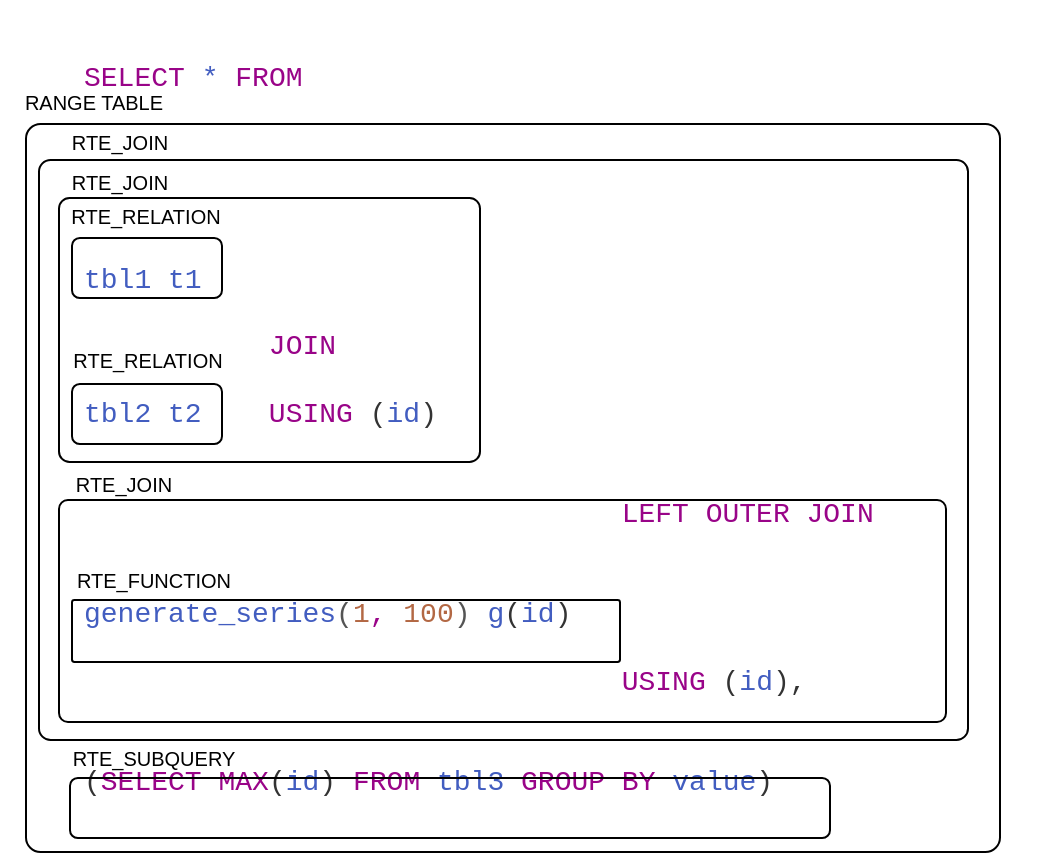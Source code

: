 <mxfile version="24.7.8">
  <diagram name="Страница — 1" id="Zvr2eW7H0rXLNG6UFAMz">
    <mxGraphModel dx="980" dy="406" grid="1" gridSize="10" guides="1" tooltips="1" connect="1" arrows="1" fold="1" page="1" pageScale="1" pageWidth="827" pageHeight="1169" math="0" shadow="0">
      <root>
        <mxCell id="0" />
        <mxCell id="1" parent="0" />
        <UserObject label="&lt;div style=&quot;font-size: 14px;&quot;&gt;&lt;span style=&quot;background-color: initial; font-size: 14px;&quot;&gt;&lt;font color=&quot;#990488&quot; style=&quot;font-size: 14px;&quot;&gt;SELECT&lt;/font&gt;&amp;nbsp;&lt;font color=&quot;#425dc0&quot; style=&quot;font-size: 14px;&quot;&gt;*&lt;/font&gt;&lt;font color=&quot;#990488&quot; style=&quot;font-size: 14px;&quot;&gt;&amp;nbsp;FROM&lt;/font&gt;&lt;/span&gt;&lt;/div&gt;&lt;div style=&quot;font-size: 14px;&quot;&gt;&lt;span style=&quot;background-color: initial; font-size: 14px;&quot;&gt;&lt;br style=&quot;font-size: 14px;&quot;&gt;&lt;/span&gt;&lt;/div&gt;&lt;div style=&quot;font-size: 14px;&quot;&gt;&lt;span style=&quot;background-color: initial; font-size: 14px;&quot;&gt;&amp;nbsp;&lt;/span&gt;&lt;/div&gt;&lt;div style=&quot;font-size: 14px;&quot;&gt;&lt;span style=&quot;background-color: initial; font-size: 14px;&quot;&gt;&lt;font color=&quot;#425dc0&quot; style=&quot;font-size: 14px;&quot;&gt;&lt;br style=&quot;font-size: 14px;&quot;&gt;&lt;/font&gt;&lt;/span&gt;&lt;/div&gt;&lt;div style=&quot;font-size: 14px;&quot;&gt;&lt;span style=&quot;background-color: initial; font-size: 14px;&quot;&gt;&lt;font color=&quot;#425dc0&quot; style=&quot;font-size: 14px;&quot;&gt;&lt;br style=&quot;font-size: 14px;&quot;&gt;&lt;/font&gt;&lt;/span&gt;&lt;/div&gt;&lt;div style=&quot;font-size: 14px;&quot;&gt;&lt;span style=&quot;background-color: initial; font-size: 14px;&quot;&gt;&lt;font color=&quot;#425dc0&quot; style=&quot;font-size: 14px;&quot;&gt;&lt;br style=&quot;font-size: 14px;&quot;&gt;&lt;/font&gt;&lt;/span&gt;&lt;/div&gt;&lt;div style=&quot;font-size: 14px;&quot;&gt;&lt;span style=&quot;background-color: initial; font-size: 14px;&quot;&gt;&lt;font color=&quot;#425dc0&quot; style=&quot;font-size: 14px;&quot;&gt;tbl1 t1&lt;/font&gt;&lt;font color=&quot;#990488&quot; style=&quot;font-size: 14px;&quot;&gt;&amp;nbsp;&lt;/font&gt;&lt;/span&gt;&lt;/div&gt;&lt;div style=&quot;font-size: 14px;&quot;&gt;&lt;span style=&quot;background-color: initial; color: rgb(153, 4, 136); font-size: 14px;&quot;&gt;&lt;br style=&quot;font-size: 14px;&quot;&gt;&lt;/span&gt;&lt;/div&gt;&lt;div style=&quot;font-size: 14px;&quot;&gt;&lt;span style=&quot;background-color: initial; color: rgb(153, 4, 136); font-size: 14px;&quot;&gt;&lt;span style=&quot;white-space: pre; font-size: 14px;&quot;&gt;&#x9;&lt;/span&gt;&amp;nbsp; &amp;nbsp;JOIN&amp;nbsp;&lt;/span&gt;&lt;/div&gt;&lt;div style=&quot;font-size: 14px;&quot;&gt;&lt;span style=&quot;background-color: initial; color: rgb(66, 93, 192); font-size: 14px;&quot;&gt;&lt;br style=&quot;font-size: 14px;&quot;&gt;&lt;/span&gt;&lt;/div&gt;&lt;div style=&quot;font-size: 14px;&quot;&gt;&lt;span style=&quot;background-color: initial; color: rgb(66, 93, 192); font-size: 14px;&quot;&gt;tbl2 t2&amp;nbsp; &amp;nbsp;&amp;nbsp;&lt;/span&gt;&lt;font color=&quot;#990488&quot; style=&quot;background-color: initial; font-size: 14px;&quot;&gt;USING&lt;/font&gt;&lt;span style=&quot;background-color: initial; color: rgb(66, 93, 192); font-size: 14px;&quot;&gt;&amp;nbsp;&lt;/span&gt;&lt;font color=&quot;#333333&quot; style=&quot;background-color: initial; color: rgb(51, 51, 51); font-size: 14px;&quot;&gt;(&lt;/font&gt;&lt;font color=&quot;#425dc0&quot; style=&quot;background-color: initial; font-size: 14px;&quot;&gt;id&lt;/font&gt;&lt;font color=&quot;#333333&quot; style=&quot;background-color: initial; color: rgb(51, 51, 51); font-size: 14px;&quot;&gt;)&lt;/font&gt;&lt;br style=&quot;font-size: 14px;&quot;&gt;&lt;/div&gt;&lt;div style=&quot;color: rgb(51, 51, 51); font-size: 14px;&quot;&gt;&lt;font color=&quot;#333333&quot; style=&quot;font-size: 14px;&quot;&gt;&lt;br style=&quot;font-size: 14px;&quot;&gt;&lt;/font&gt;&lt;/div&gt;&lt;div style=&quot;font-size: 14px;&quot;&gt;&lt;br style=&quot;font-size: 14px;&quot;&gt;&lt;/div&gt;&lt;div style=&quot;font-size: 14px;&quot;&gt;&lt;font color=&quot;#990488&quot; style=&quot;font-size: 14px;&quot;&gt;&lt;span style=&quot;white-space: pre; font-size: 14px;&quot;&gt;&#x9;&lt;/span&gt;&lt;span style=&quot;white-space: pre; font-size: 14px;&quot;&gt;&#x9;&lt;/span&gt;&lt;span style=&quot;white-space: pre; font-size: 14px;&quot;&gt;&#x9;&lt;/span&gt;&lt;span style=&quot;white-space: pre; font-size: 14px;&quot;&gt;&#x9;&lt;/span&gt;LEFT OUTER JOIN&lt;/font&gt;&lt;/div&gt;&lt;div style=&quot;font-size: 14px;&quot;&gt;&lt;font color=&quot;#990488&quot; style=&quot;font-size: 14px;&quot;&gt;&lt;br style=&quot;font-size: 14px;&quot;&gt;&lt;/font&gt;&lt;/div&gt;&lt;div style=&quot;font-size: 14px;&quot;&gt;&lt;font color=&quot;#425dc0&quot; style=&quot;font-size: 14px;&quot;&gt;&lt;br style=&quot;font-size: 14px;&quot;&gt;&lt;/font&gt;&lt;/div&gt;&lt;div style=&quot;font-size: 14px;&quot;&gt;&lt;font color=&quot;#425dc0&quot; style=&quot;font-size: 14px;&quot;&gt;generate_series&lt;/font&gt;&lt;font color=&quot;#545454&quot; style=&quot;font-size: 14px;&quot;&gt;(&lt;/font&gt;&lt;font color=&quot;#b36844&quot; style=&quot;font-size: 14px;&quot;&gt;1&lt;/font&gt;&lt;font color=&quot;#990488&quot; style=&quot;font-size: 14px;&quot;&gt;, &lt;/font&gt;&lt;font color=&quot;#b36844&quot; style=&quot;font-size: 14px;&quot;&gt;100&lt;/font&gt;&lt;font color=&quot;#545454&quot; style=&quot;font-size: 14px;&quot;&gt;)&lt;/font&gt;&lt;font color=&quot;#990488&quot; style=&quot;font-size: 14px;&quot;&gt; &lt;/font&gt;&lt;font color=&quot;#425dc0&quot; style=&quot;font-size: 14px;&quot;&gt;g&lt;/font&gt;&lt;font color=&quot;#333333&quot; style=&quot;background-color: initial; color: rgb(51, 51, 51); font-size: 14px;&quot;&gt;(&lt;/font&gt;&lt;font color=&quot;#425dc0&quot; style=&quot;background-color: initial; font-size: 14px;&quot;&gt;id&lt;/font&gt;&lt;font color=&quot;#333333&quot; style=&quot;background-color: initial; color: rgb(51, 51, 51); font-size: 14px;&quot;&gt;)&lt;/font&gt;&lt;/div&gt;&lt;div style=&quot;font-size: 14px;&quot;&gt;&lt;font color=&quot;#990488&quot; style=&quot;font-size: 14px;&quot;&gt;&lt;br style=&quot;font-size: 14px;&quot;&gt;&lt;/font&gt;&lt;/div&gt;&lt;div style=&quot;font-size: 14px;&quot;&gt;&lt;font color=&quot;#990488&quot; style=&quot;font-size: 14px;&quot;&gt;&amp;nbsp; &amp;nbsp; &amp;nbsp; &amp;nbsp; &amp;nbsp; &amp;nbsp; &amp;nbsp; &amp;nbsp; &amp;nbsp; &amp;nbsp; &amp;nbsp; &amp;nbsp; &amp;nbsp; &amp;nbsp; &amp;nbsp; &amp;nbsp; USING&amp;nbsp;&lt;/font&gt;&lt;font color=&quot;#333333&quot; style=&quot;background-color: initial; color: rgb(51, 51, 51); font-size: 14px;&quot;&gt;(&lt;/font&gt;&lt;font color=&quot;#425dc0&quot; style=&quot;background-color: initial; font-size: 14px;&quot;&gt;id&lt;/font&gt;&lt;font color=&quot;#333333&quot; style=&quot;background-color: initial; color: rgb(51, 51, 51); font-size: 14px;&quot;&gt;),&lt;/font&gt;&lt;/div&gt;&lt;div style=&quot;color: rgb(51, 51, 51); font-size: 14px;&quot;&gt;&lt;font color=&quot;#333333&quot; style=&quot;font-size: 14px;&quot;&gt;&lt;br style=&quot;font-size: 14px;&quot;&gt;&lt;/font&gt;&lt;/div&gt;&lt;font color=&quot;#333333&quot; style=&quot;font-size: 14px;&quot;&gt;&lt;div style=&quot;font-size: 14px;&quot;&gt;&lt;font color=&quot;#333333&quot; style=&quot;font-size: 14px;&quot;&gt;&lt;br style=&quot;font-size: 14px;&quot;&gt;&lt;/font&gt;&lt;/div&gt;(&lt;/font&gt;&lt;font color=&quot;#990488&quot; style=&quot;background-color: initial; font-size: 14px;&quot;&gt;SELECT&lt;/font&gt;&lt;span style=&quot;background-color: initial; font-size: 14px;&quot;&gt; &lt;/span&gt;&lt;font color=&quot;#990488&quot; style=&quot;background-color: initial; font-size: 14px;&quot;&gt;MAX&lt;/font&gt;&lt;font color=&quot;#333333&quot; style=&quot;background-color: initial; font-size: 14px;&quot;&gt;(&lt;/font&gt;&lt;font color=&quot;#425dc0&quot; style=&quot;background-color: initial; font-size: 14px;&quot;&gt;id&lt;/font&gt;&lt;font color=&quot;#333333&quot; style=&quot;background-color: initial; font-size: 14px;&quot;&gt;)&lt;/font&gt;&lt;span style=&quot;background-color: initial; font-size: 14px;&quot;&gt;&amp;nbsp;&lt;/span&gt;&lt;font color=&quot;#990488&quot; style=&quot;background-color: initial; font-size: 14px;&quot;&gt;FROM&lt;/font&gt;&lt;span style=&quot;background-color: initial; font-size: 14px;&quot;&gt; &lt;/span&gt;&lt;font color=&quot;#425dc0&quot; style=&quot;background-color: initial; font-size: 14px;&quot;&gt;tbl3&lt;/font&gt;&lt;span style=&quot;background-color: initial; font-size: 14px;&quot;&gt;&amp;nbsp;&lt;/span&gt;&lt;font color=&quot;#990488&quot; style=&quot;background-color: initial; font-size: 14px;&quot;&gt;GROUP BY&lt;/font&gt;&lt;font color=&quot;#425dc0&quot; style=&quot;background-color: initial; font-size: 14px;&quot;&gt; value&lt;/font&gt;&lt;span style=&quot;background-color: initial; color: rgb(51, 51, 51); font-size: 14px;&quot;&gt;)&lt;/span&gt;" link="explain select t1.value, max(t1.id) from tbl t1&#xa;join&#xa;(select id from tbl where value = 1 or value = 2) t2&#xa;using (id)&#xa;group by t1.value&#xa;having count(t1.id) &gt; 100;" id="W669uPvKT1c0R3ufBaIu-1">
          <mxCell style="text;html=1;align=left;verticalAlign=middle;whiteSpace=wrap;rounded=0;fontFamily=Courier New;shadow=0;horizontal=1;spacing=2;fontSize=14;" parent="1" vertex="1">
            <mxGeometry x="250" y="104" width="480" height="430" as="geometry" />
          </mxCell>
        </UserObject>
        <mxCell id="gRIM112ALjNljpeR_7gf-1" value="" style="rounded=1;whiteSpace=wrap;html=1;fillColor=none;align=left;verticalAlign=top;arcSize=13;" parent="1" vertex="1">
          <mxGeometry x="246" y="223" width="75" height="30" as="geometry" />
        </mxCell>
        <mxCell id="gRIM112ALjNljpeR_7gf-2" value="RTE_RELATION" style="text;html=1;align=center;verticalAlign=middle;whiteSpace=wrap;rounded=0;fontSize=10;" parent="1" vertex="1">
          <mxGeometry x="235.5" y="197" width="94" height="30" as="geometry" />
        </mxCell>
        <mxCell id="gRIM112ALjNljpeR_7gf-3" value="" style="rounded=1;whiteSpace=wrap;html=1;fillColor=none;align=left;verticalAlign=top;arcSize=13;" parent="1" vertex="1">
          <mxGeometry x="246" y="296" width="75" height="30" as="geometry" />
        </mxCell>
        <mxCell id="gRIM112ALjNljpeR_7gf-4" value="RTE_RELATION" style="text;html=1;align=center;verticalAlign=middle;whiteSpace=wrap;rounded=0;fontSize=10;" parent="1" vertex="1">
          <mxGeometry x="236.5" y="269" width="94" height="30" as="geometry" />
        </mxCell>
        <mxCell id="gRIM112ALjNljpeR_7gf-5" value="" style="rounded=1;whiteSpace=wrap;html=1;fillColor=none;align=left;verticalAlign=top;arcSize=4;" parent="1" vertex="1">
          <mxGeometry x="239.5" y="203" width="210.5" height="132" as="geometry" />
        </mxCell>
        <mxCell id="gRIM112ALjNljpeR_7gf-6" value="RTE_JOIN" style="text;html=1;align=center;verticalAlign=middle;whiteSpace=wrap;rounded=0;fontSize=10;" parent="1" vertex="1">
          <mxGeometry x="223" y="180" width="94" height="30" as="geometry" />
        </mxCell>
        <mxCell id="gRIM112ALjNljpeR_7gf-7" value="" style="rounded=1;whiteSpace=wrap;html=1;fillColor=none;align=left;verticalAlign=top;arcSize=4;" parent="1" vertex="1">
          <mxGeometry x="246" y="404" width="274" height="31" as="geometry" />
        </mxCell>
        <mxCell id="gRIM112ALjNljpeR_7gf-8" value="RTE_FUNCTION" style="text;html=1;align=center;verticalAlign=middle;whiteSpace=wrap;rounded=0;fontSize=10;" parent="1" vertex="1">
          <mxGeometry x="239.5" y="379" width="94" height="30" as="geometry" />
        </mxCell>
        <mxCell id="gRIM112ALjNljpeR_7gf-9" value="" style="rounded=1;whiteSpace=wrap;html=1;fillColor=none;align=left;verticalAlign=top;arcSize=4;" parent="1" vertex="1">
          <mxGeometry x="239.5" y="354" width="443.5" height="111" as="geometry" />
        </mxCell>
        <mxCell id="gRIM112ALjNljpeR_7gf-10" value="RTE_JOIN" style="text;html=1;align=center;verticalAlign=middle;whiteSpace=wrap;rounded=0;fontSize=10;" parent="1" vertex="1">
          <mxGeometry x="225" y="331" width="94" height="30" as="geometry" />
        </mxCell>
        <mxCell id="gRIM112ALjNljpeR_7gf-11" value="" style="rounded=1;whiteSpace=wrap;html=1;fillColor=none;align=left;verticalAlign=top;arcSize=13;" parent="1" vertex="1">
          <mxGeometry x="245" y="493" width="380" height="30" as="geometry" />
        </mxCell>
        <mxCell id="gRIM112ALjNljpeR_7gf-12" value="RTE_SUBQUERY" style="text;html=1;align=center;verticalAlign=middle;whiteSpace=wrap;rounded=0;fontSize=10;" parent="1" vertex="1">
          <mxGeometry x="239.5" y="468" width="94" height="30" as="geometry" />
        </mxCell>
        <mxCell id="gRIM112ALjNljpeR_7gf-13" value="" style="rounded=1;whiteSpace=wrap;html=1;fillColor=none;align=left;verticalAlign=top;arcSize=2;" parent="1" vertex="1">
          <mxGeometry x="229.5" y="184" width="464.5" height="290" as="geometry" />
        </mxCell>
        <mxCell id="gRIM112ALjNljpeR_7gf-14" value="RTE_JOIN" style="text;html=1;align=center;verticalAlign=middle;whiteSpace=wrap;rounded=0;fontSize=10;" parent="1" vertex="1">
          <mxGeometry x="223" y="160" width="94" height="30" as="geometry" />
        </mxCell>
        <mxCell id="gRIM112ALjNljpeR_7gf-15" value="" style="rounded=1;whiteSpace=wrap;html=1;fillColor=none;align=left;verticalAlign=top;arcSize=2;" parent="1" vertex="1">
          <mxGeometry x="223" y="166" width="487" height="364" as="geometry" />
        </mxCell>
        <mxCell id="gRIM112ALjNljpeR_7gf-16" value="RANGE TABLE" style="text;html=1;align=center;verticalAlign=middle;whiteSpace=wrap;rounded=0;fontSize=10;" parent="1" vertex="1">
          <mxGeometry x="210" y="140" width="94" height="30" as="geometry" />
        </mxCell>
      </root>
    </mxGraphModel>
  </diagram>
</mxfile>
